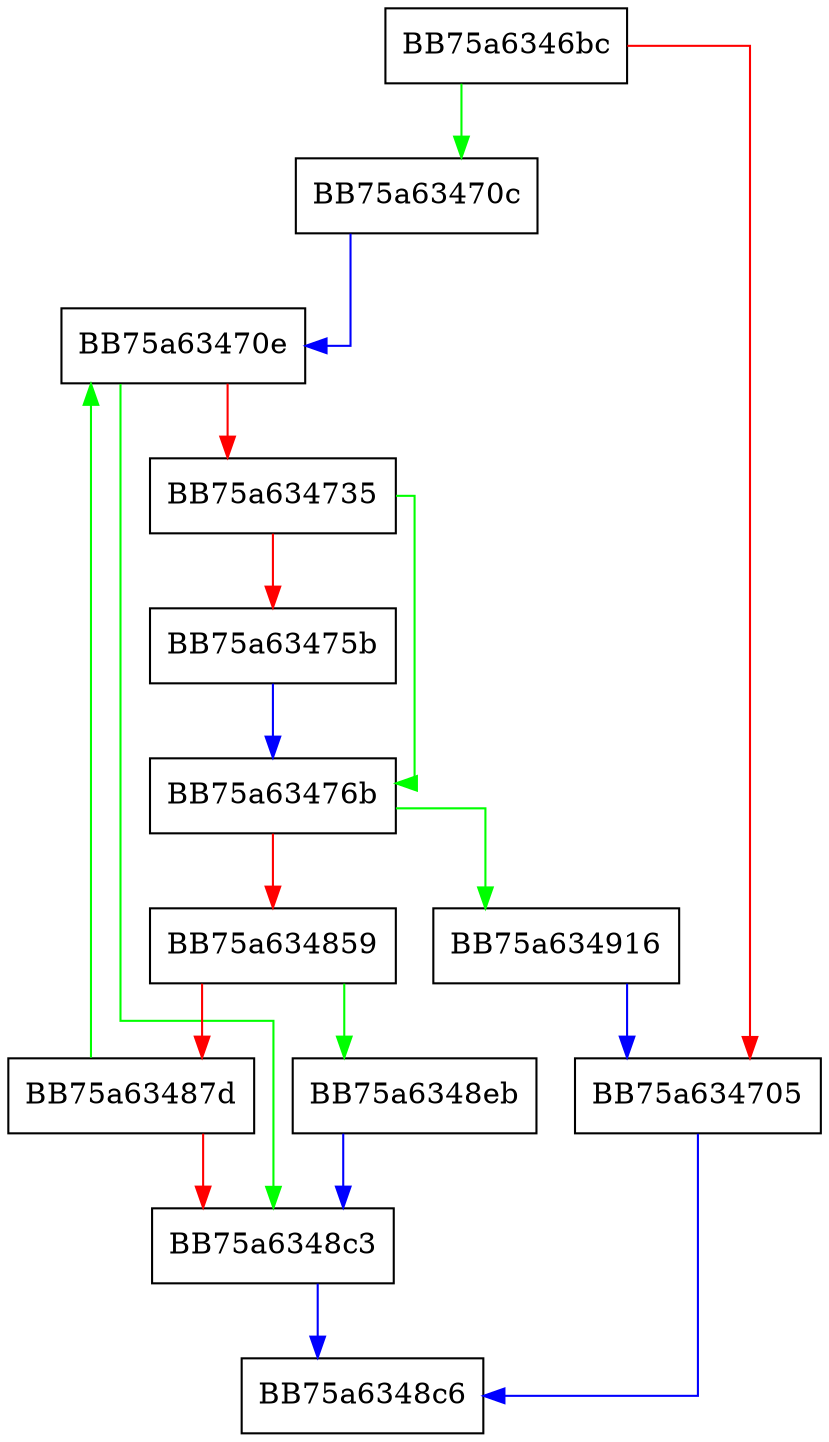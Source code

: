 digraph lzip_unpack_worker {
  node [shape="box"];
  graph [splines=ortho];
  BB75a6346bc -> BB75a63470c [color="green"];
  BB75a6346bc -> BB75a634705 [color="red"];
  BB75a634705 -> BB75a6348c6 [color="blue"];
  BB75a63470c -> BB75a63470e [color="blue"];
  BB75a63470e -> BB75a6348c3 [color="green"];
  BB75a63470e -> BB75a634735 [color="red"];
  BB75a634735 -> BB75a63476b [color="green"];
  BB75a634735 -> BB75a63475b [color="red"];
  BB75a63475b -> BB75a63476b [color="blue"];
  BB75a63476b -> BB75a634916 [color="green"];
  BB75a63476b -> BB75a634859 [color="red"];
  BB75a634859 -> BB75a6348eb [color="green"];
  BB75a634859 -> BB75a63487d [color="red"];
  BB75a63487d -> BB75a63470e [color="green"];
  BB75a63487d -> BB75a6348c3 [color="red"];
  BB75a6348c3 -> BB75a6348c6 [color="blue"];
  BB75a6348eb -> BB75a6348c3 [color="blue"];
  BB75a634916 -> BB75a634705 [color="blue"];
}